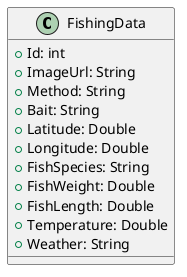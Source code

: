 @startuml ClassDiagram

class FishingData {
  +Id: int
  +ImageUrl: String
  +Method: String
  +Bait: String
  +Latitude: Double
  +Longitude: Double
  +FishSpecies: String
  +FishWeight: Double
  +FishLength: Double
  +Temperature: Double
  +Weather: String
}

